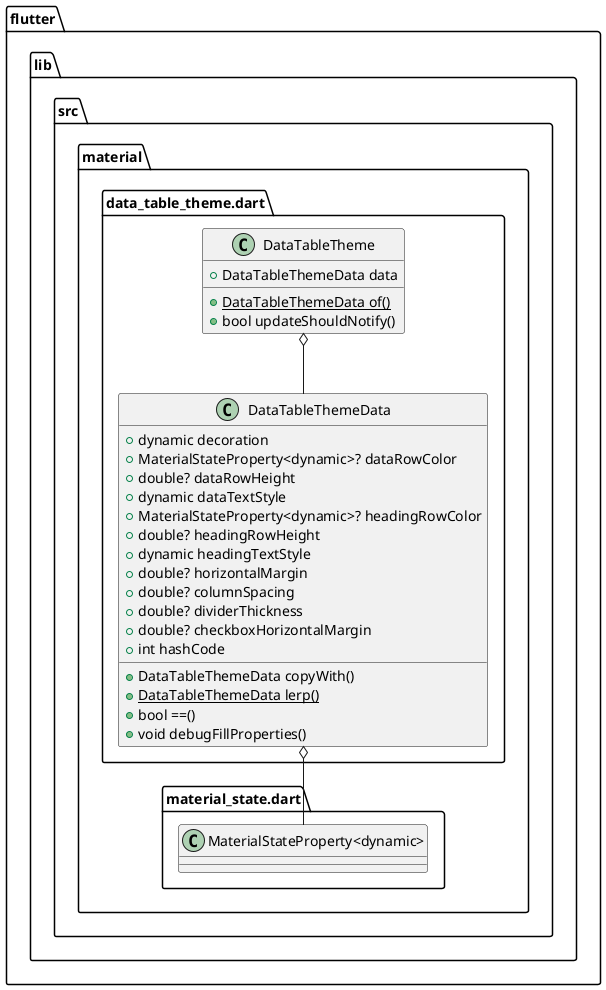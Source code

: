@startuml
set namespaceSeparator ::

class "flutter::lib::src::material::data_table_theme.dart::DataTableThemeData" {
  +dynamic decoration
  +MaterialStateProperty<dynamic>? dataRowColor
  +double? dataRowHeight
  +dynamic dataTextStyle
  +MaterialStateProperty<dynamic>? headingRowColor
  +double? headingRowHeight
  +dynamic headingTextStyle
  +double? horizontalMargin
  +double? columnSpacing
  +double? dividerThickness
  +double? checkboxHorizontalMargin
  +int hashCode
  +DataTableThemeData copyWith()
  {static} +DataTableThemeData lerp()
  +bool ==()
  +void debugFillProperties()
}

"flutter::lib::src::material::data_table_theme.dart::DataTableThemeData" o-- "flutter::lib::src::material::material_state.dart::MaterialStateProperty<dynamic>"

class "flutter::lib::src::material::data_table_theme.dart::DataTableTheme" {
  +DataTableThemeData data
  {static} +DataTableThemeData of()
  +bool updateShouldNotify()
}

"flutter::lib::src::material::data_table_theme.dart::DataTableTheme" o-- "flutter::lib::src::material::data_table_theme.dart::DataTableThemeData"


@enduml